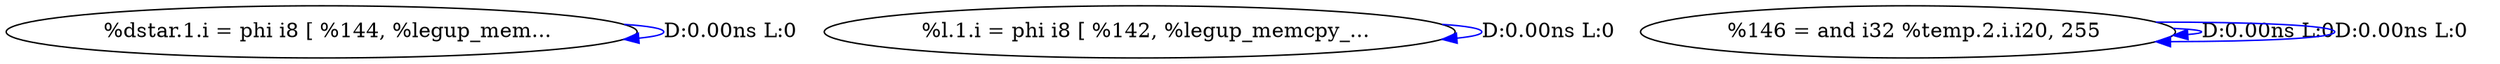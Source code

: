 digraph {
Node0x36dab00[label="  %dstar.1.i = phi i8 [ %144, %legup_mem..."];
Node0x36dab00 -> Node0x36dab00[label="D:0.00ns L:0",color=blue];
Node0x36dabe0[label="  %l.1.i = phi i8 [ %142, %legup_memcpy_..."];
Node0x36dabe0 -> Node0x36dabe0[label="D:0.00ns L:0",color=blue];
Node0x36dacc0[label="  %146 = and i32 %temp.2.i.i20, 255"];
Node0x36dacc0 -> Node0x36dacc0[label="D:0.00ns L:0",color=blue];
Node0x36dacc0 -> Node0x36dacc0[label="D:0.00ns L:0",color=blue];
}
